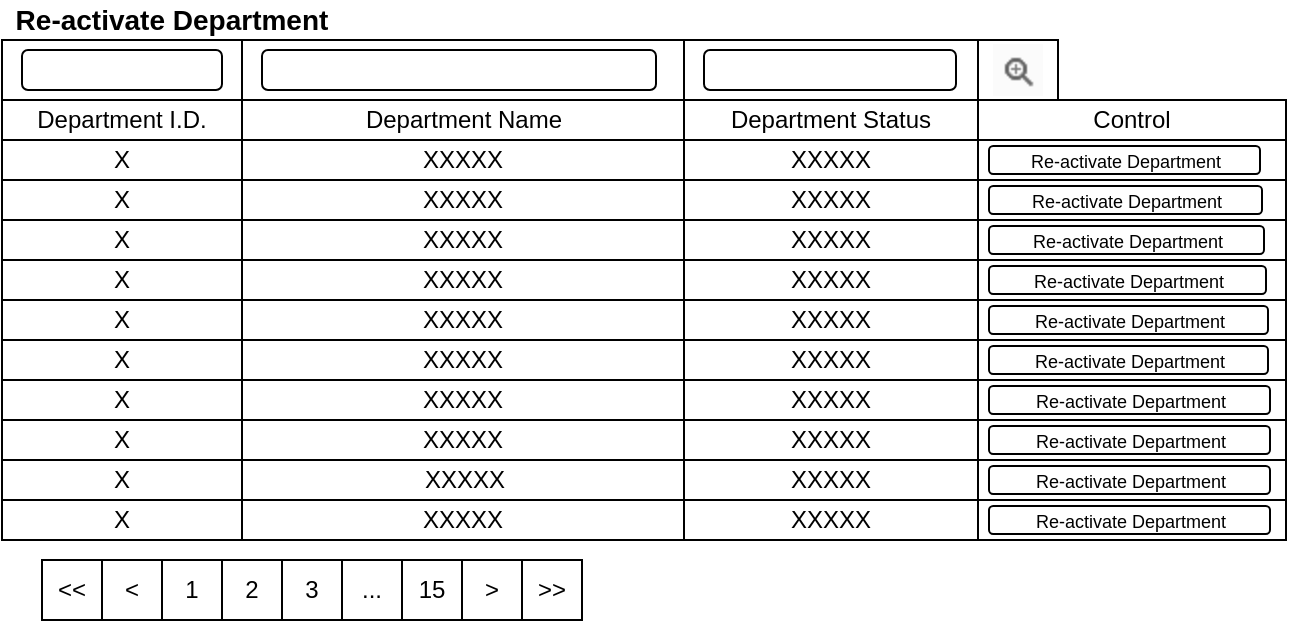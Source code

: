 <mxfile version="12.4.2" type="device" pages="1"><diagram id="bL0WwkCuKKonCKTU5HaB" name="Page-1"><mxGraphModel dx="1086" dy="494" grid="0" gridSize="10" guides="1" tooltips="1" connect="1" arrows="1" fold="1" page="0" pageScale="1" pageWidth="850" pageHeight="1100" math="0" shadow="0"><root><mxCell id="0"/><mxCell id="1" parent="0"/><mxCell id="B8XnHveXFob2aplnVtOJ-1" value="Department Name" style="rounded=0;whiteSpace=wrap;html=1;" parent="1" vertex="1"><mxGeometry x="240" y="90" width="222" height="20" as="geometry"/></mxCell><mxCell id="B8XnHveXFob2aplnVtOJ-2" value="Department I.D." style="rounded=0;whiteSpace=wrap;html=1;" parent="1" vertex="1"><mxGeometry x="120" y="90" width="120" height="20" as="geometry"/></mxCell><mxCell id="B8XnHveXFob2aplnVtOJ-3" value="Department Status" style="rounded=0;whiteSpace=wrap;html=1;" parent="1" vertex="1"><mxGeometry x="461" y="90" width="147" height="20" as="geometry"/></mxCell><mxCell id="B8XnHveXFob2aplnVtOJ-8" value="XXXXX" style="rounded=0;whiteSpace=wrap;html=1;" parent="1" vertex="1"><mxGeometry x="240" y="110" width="221" height="20" as="geometry"/></mxCell><mxCell id="B8XnHveXFob2aplnVtOJ-9" value="X" style="rounded=0;whiteSpace=wrap;html=1;" parent="1" vertex="1"><mxGeometry x="120" y="110" width="120" height="20" as="geometry"/></mxCell><mxCell id="B8XnHveXFob2aplnVtOJ-10" value="XXXXX" style="rounded=0;whiteSpace=wrap;html=1;" parent="1" vertex="1"><mxGeometry x="461" y="110" width="147" height="20" as="geometry"/></mxCell><mxCell id="B8XnHveXFob2aplnVtOJ-22" value="" style="rounded=0;whiteSpace=wrap;html=1;" parent="1" vertex="1"><mxGeometry x="240" y="60" width="222" height="30" as="geometry"/></mxCell><mxCell id="B8XnHveXFob2aplnVtOJ-23" value="" style="rounded=0;whiteSpace=wrap;html=1;" parent="1" vertex="1"><mxGeometry x="120" y="60" width="120" height="30" as="geometry"/></mxCell><mxCell id="B8XnHveXFob2aplnVtOJ-24" value="" style="rounded=0;whiteSpace=wrap;html=1;" parent="1" vertex="1"><mxGeometry x="461" y="60" width="147" height="30" as="geometry"/></mxCell><mxCell id="B8XnHveXFob2aplnVtOJ-29" value="" style="rounded=1;whiteSpace=wrap;html=1;" parent="1" vertex="1"><mxGeometry x="130" y="65" width="100" height="20" as="geometry"/></mxCell><mxCell id="B8XnHveXFob2aplnVtOJ-30" value="" style="rounded=1;whiteSpace=wrap;html=1;" parent="1" vertex="1"><mxGeometry x="250" y="65" width="197" height="20" as="geometry"/></mxCell><mxCell id="B8XnHveXFob2aplnVtOJ-31" value="" style="rounded=1;whiteSpace=wrap;html=1;" parent="1" vertex="1"><mxGeometry x="471" y="65" width="126" height="20" as="geometry"/></mxCell><mxCell id="B8XnHveXFob2aplnVtOJ-37" value="" style="rounded=0;whiteSpace=wrap;html=1;" parent="1" vertex="1"><mxGeometry x="608" y="60" width="40" height="30" as="geometry"/></mxCell><mxCell id="B8XnHveXFob2aplnVtOJ-39" value="" style="shape=image;verticalLabelPosition=bottom;labelBackgroundColor=#ffffff;verticalAlign=top;aspect=fixed;imageAspect=0;image=data:image/png,iVBORw0KGgoAAAANSUhEUgAAABkAAAAaCAYAAABCfffNAAABA0lEQVRIDe1Uyw2EIBDFzbah1diBVdCCJ0+2YBV2YDeUwWE3j+QRJA6fqHvYOAfnw/CeMww01tqPulleN+M7+Iekqsv/0653Sd3zPCtjjE9t21aN4+j9nNHk7onWWsRYlkVcCxeSJCTo+14Nw+D3reuqtm1zfgmRePBoESQkmKbJxUCIOIR5zhE+IgnPIKwgxGCceeFabBcdPCvAZtrUMeCRX0UC4BpwEortwphCcMhHwjjzjnIY+8l0JUnwJxxj/lWsSy6m2C6C4R7ELYHPOKYrN8bZSkgmaT45qYqylUjgjOMNA0GqotMkICNR13Xk3unT7dqhCc4llQjYPvyQ+FaUGF+07G3bLn+P1AAAAABJRU5ErkJggg==;" parent="1" vertex="1"><mxGeometry x="615.5" y="62" width="25" height="26" as="geometry"/></mxCell><mxCell id="B8XnHveXFob2aplnVtOJ-47" value="XXXXX" style="rounded=0;whiteSpace=wrap;html=1;" parent="1" vertex="1"><mxGeometry x="240" y="130" width="221" height="20" as="geometry"/></mxCell><mxCell id="B8XnHveXFob2aplnVtOJ-48" value="X" style="rounded=0;whiteSpace=wrap;html=1;" parent="1" vertex="1"><mxGeometry x="120" y="130" width="120" height="20" as="geometry"/></mxCell><mxCell id="B8XnHveXFob2aplnVtOJ-49" value="XXXXX" style="rounded=0;whiteSpace=wrap;html=1;" parent="1" vertex="1"><mxGeometry x="461" y="130" width="147" height="20" as="geometry"/></mxCell><mxCell id="B8XnHveXFob2aplnVtOJ-54" value="XXXXX" style="rounded=0;whiteSpace=wrap;html=1;" parent="1" vertex="1"><mxGeometry x="240" y="150" width="221" height="20" as="geometry"/></mxCell><mxCell id="B8XnHveXFob2aplnVtOJ-55" value="X" style="rounded=0;whiteSpace=wrap;html=1;" parent="1" vertex="1"><mxGeometry x="120" y="150" width="120" height="20" as="geometry"/></mxCell><mxCell id="B8XnHveXFob2aplnVtOJ-56" value="XXXXX" style="rounded=0;whiteSpace=wrap;html=1;" parent="1" vertex="1"><mxGeometry x="461" y="150" width="147" height="20" as="geometry"/></mxCell><mxCell id="B8XnHveXFob2aplnVtOJ-61" value="XXXXX" style="rounded=0;whiteSpace=wrap;html=1;" parent="1" vertex="1"><mxGeometry x="240" y="170" width="221" height="20" as="geometry"/></mxCell><mxCell id="B8XnHveXFob2aplnVtOJ-62" value="X" style="rounded=0;whiteSpace=wrap;html=1;" parent="1" vertex="1"><mxGeometry x="120" y="170" width="120" height="20" as="geometry"/></mxCell><mxCell id="B8XnHveXFob2aplnVtOJ-63" value="XXXXX" style="rounded=0;whiteSpace=wrap;html=1;" parent="1" vertex="1"><mxGeometry x="461" y="170" width="147" height="20" as="geometry"/></mxCell><mxCell id="B8XnHveXFob2aplnVtOJ-68" value="XXXXX" style="rounded=0;whiteSpace=wrap;html=1;" parent="1" vertex="1"><mxGeometry x="240" y="190" width="221" height="20" as="geometry"/></mxCell><mxCell id="B8XnHveXFob2aplnVtOJ-69" value="X" style="rounded=0;whiteSpace=wrap;html=1;" parent="1" vertex="1"><mxGeometry x="120" y="190" width="120" height="20" as="geometry"/></mxCell><mxCell id="B8XnHveXFob2aplnVtOJ-70" value="XXXXX" style="rounded=0;whiteSpace=wrap;html=1;" parent="1" vertex="1"><mxGeometry x="461" y="190" width="147" height="20" as="geometry"/></mxCell><mxCell id="B8XnHveXFob2aplnVtOJ-83" value="XXXXX" style="rounded=0;whiteSpace=wrap;html=1;" parent="1" vertex="1"><mxGeometry x="240" y="210" width="221" height="20" as="geometry"/></mxCell><mxCell id="B8XnHveXFob2aplnVtOJ-84" value="X" style="rounded=0;whiteSpace=wrap;html=1;" parent="1" vertex="1"><mxGeometry x="120" y="210" width="120" height="20" as="geometry"/></mxCell><mxCell id="B8XnHveXFob2aplnVtOJ-85" value="XXXXX" style="rounded=0;whiteSpace=wrap;html=1;" parent="1" vertex="1"><mxGeometry x="461" y="210" width="147" height="20" as="geometry"/></mxCell><mxCell id="B8XnHveXFob2aplnVtOJ-90" value="XXXXX" style="rounded=0;whiteSpace=wrap;html=1;" parent="1" vertex="1"><mxGeometry x="240" y="230" width="221" height="20" as="geometry"/></mxCell><mxCell id="B8XnHveXFob2aplnVtOJ-91" value="X" style="rounded=0;whiteSpace=wrap;html=1;" parent="1" vertex="1"><mxGeometry x="120" y="230" width="120" height="20" as="geometry"/></mxCell><mxCell id="B8XnHveXFob2aplnVtOJ-92" value="XXXXX" style="rounded=0;whiteSpace=wrap;html=1;" parent="1" vertex="1"><mxGeometry x="461" y="230" width="147" height="20" as="geometry"/></mxCell><mxCell id="B8XnHveXFob2aplnVtOJ-97" value="XXXXX" style="rounded=0;whiteSpace=wrap;html=1;" parent="1" vertex="1"><mxGeometry x="240" y="250" width="221" height="20" as="geometry"/></mxCell><mxCell id="B8XnHveXFob2aplnVtOJ-98" value="X" style="rounded=0;whiteSpace=wrap;html=1;" parent="1" vertex="1"><mxGeometry x="120" y="250" width="120" height="20" as="geometry"/></mxCell><mxCell id="B8XnHveXFob2aplnVtOJ-99" value="XXXXX" style="rounded=0;whiteSpace=wrap;html=1;" parent="1" vertex="1"><mxGeometry x="461" y="250" width="147" height="20" as="geometry"/></mxCell><mxCell id="B8XnHveXFob2aplnVtOJ-104" value="XXXXX" style="rounded=0;whiteSpace=wrap;html=1;" parent="1" vertex="1"><mxGeometry x="240" y="270" width="223" height="20" as="geometry"/></mxCell><mxCell id="B8XnHveXFob2aplnVtOJ-105" value="X" style="rounded=0;whiteSpace=wrap;html=1;" parent="1" vertex="1"><mxGeometry x="120" y="270" width="120" height="20" as="geometry"/></mxCell><mxCell id="B8XnHveXFob2aplnVtOJ-106" value="XXXXX" style="rounded=0;whiteSpace=wrap;html=1;" parent="1" vertex="1"><mxGeometry x="461" y="270" width="147" height="20" as="geometry"/></mxCell><mxCell id="B8XnHveXFob2aplnVtOJ-111" value="XXXXX" style="rounded=0;whiteSpace=wrap;html=1;" parent="1" vertex="1"><mxGeometry x="240" y="290" width="221" height="20" as="geometry"/></mxCell><mxCell id="B8XnHveXFob2aplnVtOJ-112" value="X" style="rounded=0;whiteSpace=wrap;html=1;" parent="1" vertex="1"><mxGeometry x="120" y="290" width="120" height="20" as="geometry"/></mxCell><mxCell id="B8XnHveXFob2aplnVtOJ-113" value="XXXXX" style="rounded=0;whiteSpace=wrap;html=1;" parent="1" vertex="1"><mxGeometry x="461" y="290" width="147" height="20" as="geometry"/></mxCell><mxCell id="B8XnHveXFob2aplnVtOJ-118" value="&amp;lt;&amp;lt;" style="whiteSpace=wrap;html=1;aspect=fixed;" parent="1" vertex="1"><mxGeometry x="140" y="320" width="30" height="30" as="geometry"/></mxCell><mxCell id="B8XnHveXFob2aplnVtOJ-119" value="&amp;lt;" style="whiteSpace=wrap;html=1;aspect=fixed;" parent="1" vertex="1"><mxGeometry x="170" y="320" width="30" height="30" as="geometry"/></mxCell><mxCell id="B8XnHveXFob2aplnVtOJ-120" value="1" style="whiteSpace=wrap;html=1;aspect=fixed;" parent="1" vertex="1"><mxGeometry x="200" y="320" width="30" height="30" as="geometry"/></mxCell><mxCell id="B8XnHveXFob2aplnVtOJ-121" value="2" style="whiteSpace=wrap;html=1;aspect=fixed;" parent="1" vertex="1"><mxGeometry x="230" y="320" width="30" height="30" as="geometry"/></mxCell><mxCell id="B8XnHveXFob2aplnVtOJ-122" value="3" style="whiteSpace=wrap;html=1;aspect=fixed;" parent="1" vertex="1"><mxGeometry x="260" y="320" width="30" height="30" as="geometry"/></mxCell><mxCell id="B8XnHveXFob2aplnVtOJ-123" value="..." style="whiteSpace=wrap;html=1;aspect=fixed;" parent="1" vertex="1"><mxGeometry x="290" y="320" width="30" height="30" as="geometry"/></mxCell><mxCell id="B8XnHveXFob2aplnVtOJ-124" value="15" style="whiteSpace=wrap;html=1;aspect=fixed;" parent="1" vertex="1"><mxGeometry x="320" y="320" width="30" height="30" as="geometry"/></mxCell><mxCell id="B8XnHveXFob2aplnVtOJ-125" value="&lt;font style=&quot;font-size: 14px&quot;&gt;&lt;b&gt;Re-activate Department&lt;/b&gt;&lt;/font&gt;" style="text;html=1;strokeColor=none;fillColor=none;align=center;verticalAlign=middle;whiteSpace=wrap;rounded=0;" parent="1" vertex="1"><mxGeometry x="120" y="40" width="170" height="20" as="geometry"/></mxCell><mxCell id="B8XnHveXFob2aplnVtOJ-127" value="&amp;gt;" style="whiteSpace=wrap;html=1;aspect=fixed;" parent="1" vertex="1"><mxGeometry x="350" y="320" width="30" height="30" as="geometry"/></mxCell><mxCell id="B8XnHveXFob2aplnVtOJ-128" value="&amp;gt;&amp;gt;" style="whiteSpace=wrap;html=1;aspect=fixed;" parent="1" vertex="1"><mxGeometry x="380" y="320" width="30" height="30" as="geometry"/></mxCell><mxCell id="bCvkaaXx_DDD_z095HPn-1" value="Control" style="rounded=0;whiteSpace=wrap;html=1;" parent="1" vertex="1"><mxGeometry x="608" y="90" width="154" height="20" as="geometry"/></mxCell><mxCell id="bCvkaaXx_DDD_z095HPn-3" value="" style="rounded=0;whiteSpace=wrap;html=1;" parent="1" vertex="1"><mxGeometry x="608" y="110" width="154" height="20" as="geometry"/></mxCell><mxCell id="bCvkaaXx_DDD_z095HPn-4" value="" style="rounded=0;whiteSpace=wrap;html=1;" parent="1" vertex="1"><mxGeometry x="608" y="130" width="154" height="20" as="geometry"/></mxCell><mxCell id="bCvkaaXx_DDD_z095HPn-7" value="" style="rounded=0;whiteSpace=wrap;html=1;" parent="1" vertex="1"><mxGeometry x="608" y="150" width="154" height="20" as="geometry"/></mxCell><mxCell id="bCvkaaXx_DDD_z095HPn-8" value="" style="rounded=0;whiteSpace=wrap;html=1;" parent="1" vertex="1"><mxGeometry x="608" y="170" width="154" height="20" as="geometry"/></mxCell><mxCell id="bCvkaaXx_DDD_z095HPn-9" value="" style="rounded=0;whiteSpace=wrap;html=1;" parent="1" vertex="1"><mxGeometry x="608" y="190" width="154" height="20" as="geometry"/></mxCell><mxCell id="bCvkaaXx_DDD_z095HPn-10" value="" style="rounded=0;whiteSpace=wrap;html=1;" parent="1" vertex="1"><mxGeometry x="608" y="210" width="154" height="20" as="geometry"/></mxCell><mxCell id="bCvkaaXx_DDD_z095HPn-11" value="" style="rounded=0;whiteSpace=wrap;html=1;" parent="1" vertex="1"><mxGeometry x="608" y="230" width="154" height="20" as="geometry"/></mxCell><mxCell id="bCvkaaXx_DDD_z095HPn-13" value="" style="rounded=0;whiteSpace=wrap;html=1;" parent="1" vertex="1"><mxGeometry x="608" y="250" width="154" height="20" as="geometry"/></mxCell><mxCell id="bCvkaaXx_DDD_z095HPn-14" value="" style="rounded=0;whiteSpace=wrap;html=1;" parent="1" vertex="1"><mxGeometry x="608" y="270" width="154" height="20" as="geometry"/></mxCell><mxCell id="bCvkaaXx_DDD_z095HPn-15" value="" style="rounded=0;whiteSpace=wrap;html=1;" parent="1" vertex="1"><mxGeometry x="608" y="290" width="154" height="20" as="geometry"/></mxCell><mxCell id="bCvkaaXx_DDD_z095HPn-16" value="&lt;font style=&quot;font-size: 9px&quot;&gt;Re-activate Department&lt;/font&gt;" style="rounded=1;whiteSpace=wrap;html=1;" parent="1" vertex="1"><mxGeometry x="613.5" y="113" width="135.5" height="14" as="geometry"/></mxCell><mxCell id="bCvkaaXx_DDD_z095HPn-17" value="&lt;span style=&quot;font-size: 9px&quot;&gt;Re-activate Department&lt;/span&gt;" style="rounded=1;whiteSpace=wrap;html=1;" parent="1" vertex="1"><mxGeometry x="613.5" y="133" width="136.5" height="14" as="geometry"/></mxCell><mxCell id="bCvkaaXx_DDD_z095HPn-18" value="&lt;span style=&quot;font-size: 9px&quot;&gt;Re-activate Department&lt;/span&gt;" style="rounded=1;whiteSpace=wrap;html=1;" parent="1" vertex="1"><mxGeometry x="613.5" y="153" width="137.5" height="14" as="geometry"/></mxCell><mxCell id="bCvkaaXx_DDD_z095HPn-20" value="&lt;span style=&quot;font-size: 9px&quot;&gt;Re-activate Department&lt;/span&gt;" style="rounded=1;whiteSpace=wrap;html=1;" parent="1" vertex="1"><mxGeometry x="613.5" y="173" width="138.5" height="14" as="geometry"/></mxCell><mxCell id="bCvkaaXx_DDD_z095HPn-21" value="&lt;span style=&quot;font-size: 9px&quot;&gt;Re-activate Department&lt;/span&gt;" style="rounded=1;whiteSpace=wrap;html=1;" parent="1" vertex="1"><mxGeometry x="613.5" y="193" width="139.5" height="14" as="geometry"/></mxCell><mxCell id="bCvkaaXx_DDD_z095HPn-22" value="&lt;span style=&quot;font-size: 9px&quot;&gt;Re-activate Department&lt;/span&gt;" style="rounded=1;whiteSpace=wrap;html=1;" parent="1" vertex="1"><mxGeometry x="613.5" y="213" width="139.5" height="14" as="geometry"/></mxCell><mxCell id="bCvkaaXx_DDD_z095HPn-23" value="&lt;span style=&quot;font-size: 9px&quot;&gt;Re-activate Department&lt;/span&gt;" style="rounded=1;whiteSpace=wrap;html=1;" parent="1" vertex="1"><mxGeometry x="613.5" y="233" width="140.5" height="14" as="geometry"/></mxCell><mxCell id="bCvkaaXx_DDD_z095HPn-24" value="&lt;span style=&quot;font-size: 9px&quot;&gt;Re-activate Department&lt;/span&gt;" style="rounded=1;whiteSpace=wrap;html=1;" parent="1" vertex="1"><mxGeometry x="613.5" y="253" width="140.5" height="14" as="geometry"/></mxCell><mxCell id="bCvkaaXx_DDD_z095HPn-25" value="&lt;span style=&quot;font-size: 9px&quot;&gt;Re-activate Department&lt;/span&gt;" style="rounded=1;whiteSpace=wrap;html=1;" parent="1" vertex="1"><mxGeometry x="613.5" y="273" width="140.5" height="14" as="geometry"/></mxCell><mxCell id="bCvkaaXx_DDD_z095HPn-26" value="&lt;span style=&quot;font-size: 9px&quot;&gt;Re-activate Department&lt;/span&gt;" style="rounded=1;whiteSpace=wrap;html=1;" parent="1" vertex="1"><mxGeometry x="613.5" y="293" width="140.5" height="14" as="geometry"/></mxCell></root></mxGraphModel></diagram></mxfile>